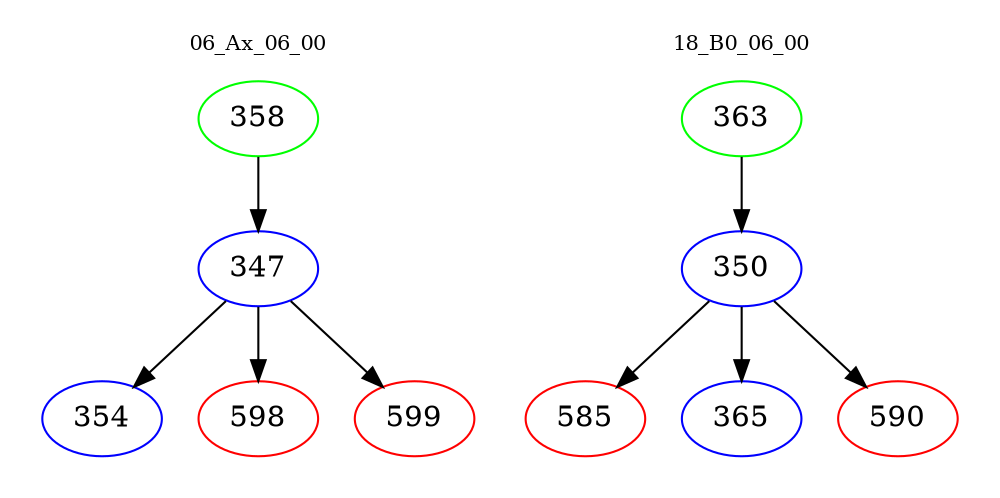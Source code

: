 digraph{
subgraph cluster_0 {
color = white
label = "06_Ax_06_00";
fontsize=10;
T0_358 [label="358", color="green"]
T0_358 -> T0_347 [color="black"]
T0_347 [label="347", color="blue"]
T0_347 -> T0_354 [color="black"]
T0_354 [label="354", color="blue"]
T0_347 -> T0_598 [color="black"]
T0_598 [label="598", color="red"]
T0_347 -> T0_599 [color="black"]
T0_599 [label="599", color="red"]
}
subgraph cluster_1 {
color = white
label = "18_B0_06_00";
fontsize=10;
T1_363 [label="363", color="green"]
T1_363 -> T1_350 [color="black"]
T1_350 [label="350", color="blue"]
T1_350 -> T1_585 [color="black"]
T1_585 [label="585", color="red"]
T1_350 -> T1_365 [color="black"]
T1_365 [label="365", color="blue"]
T1_350 -> T1_590 [color="black"]
T1_590 [label="590", color="red"]
}
}
